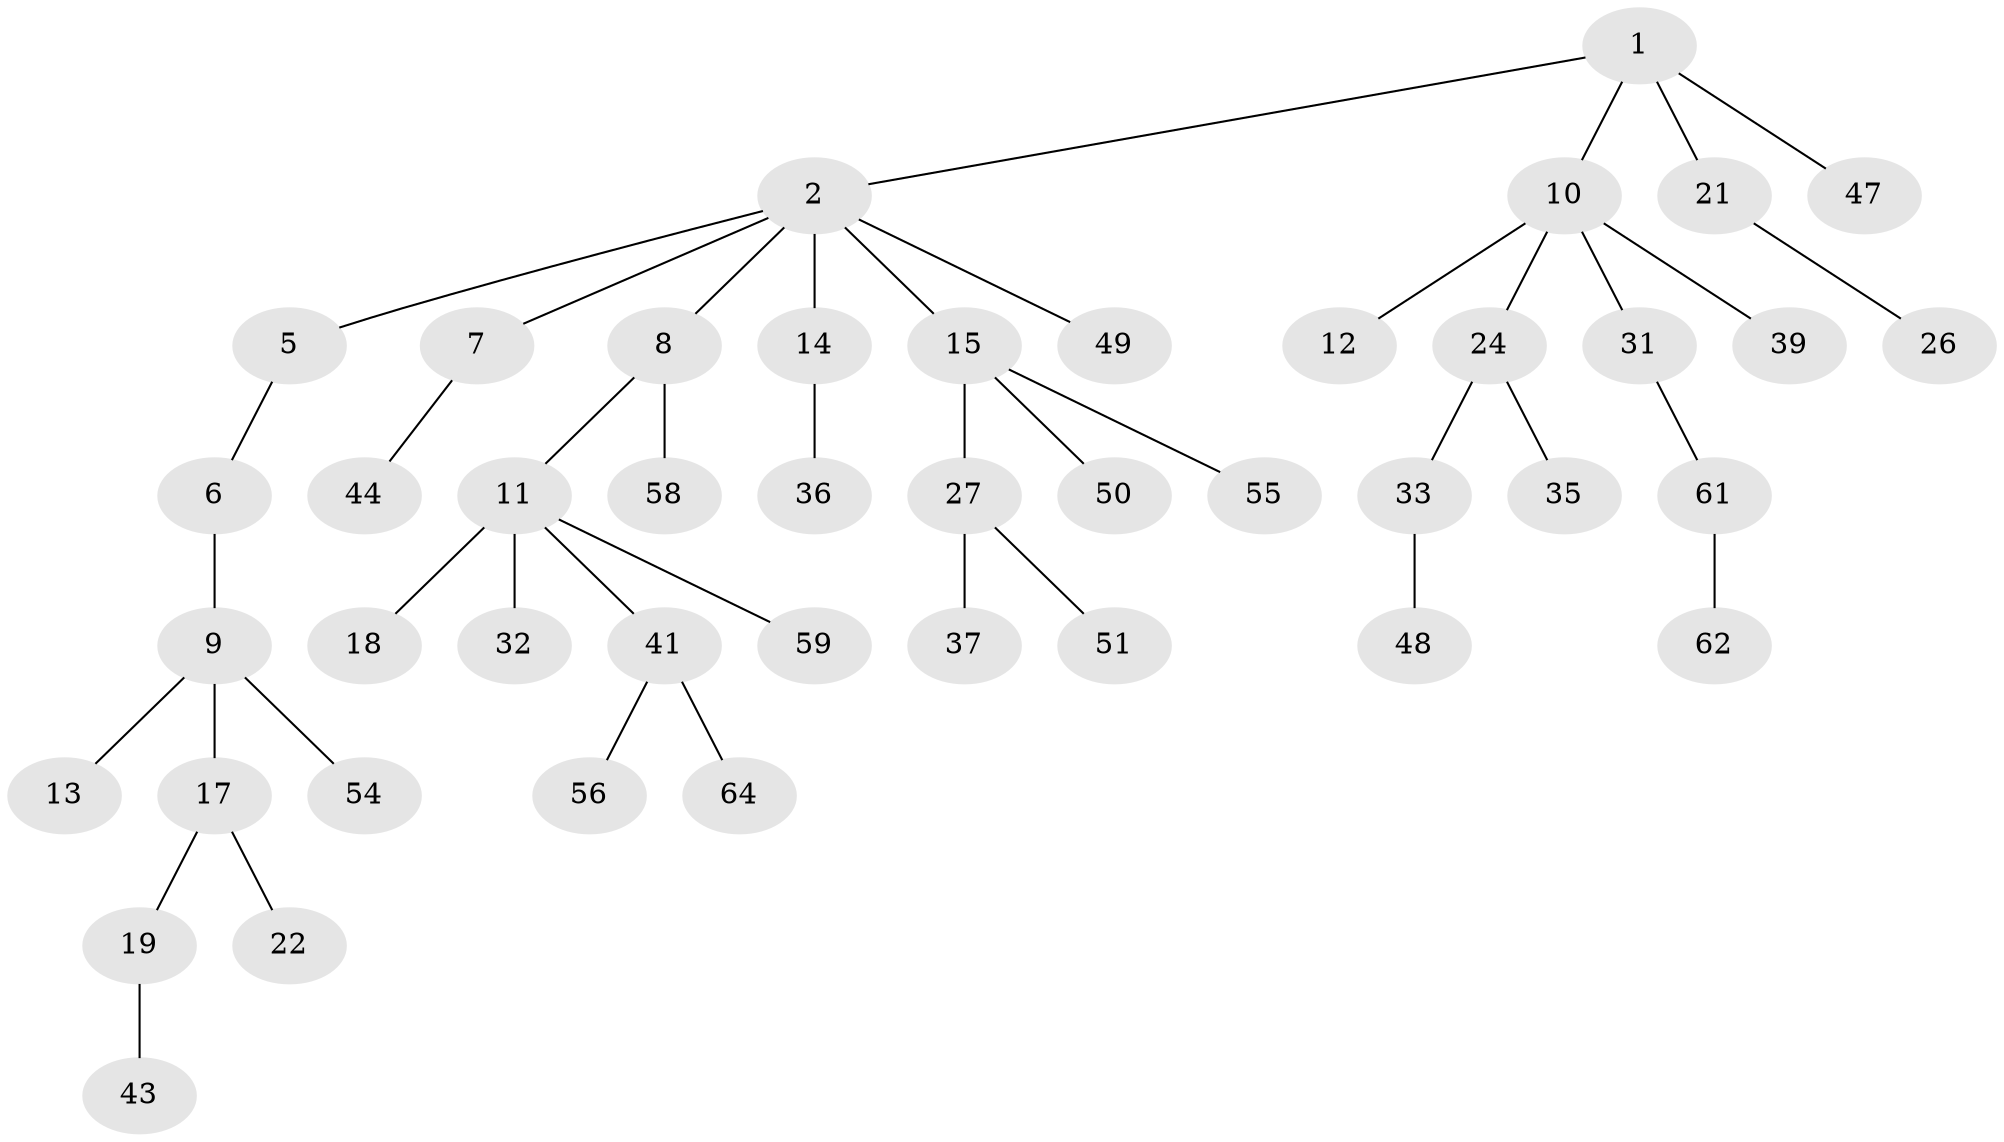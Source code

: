 // Generated by graph-tools (version 1.1) at 2025/24/03/03/25 07:24:07]
// undirected, 44 vertices, 43 edges
graph export_dot {
graph [start="1"]
  node [color=gray90,style=filled];
  1 [super="+4"];
  2 [super="+3"];
  5;
  6;
  7 [super="+20"];
  8 [super="+38"];
  9 [super="+45"];
  10 [super="+42"];
  11 [super="+23"];
  12;
  13;
  14 [super="+46"];
  15 [super="+16"];
  17 [super="+25"];
  18;
  19 [super="+60"];
  21 [super="+28"];
  22;
  24 [super="+29"];
  26;
  27 [super="+30"];
  31 [super="+34"];
  32;
  33 [super="+40"];
  35;
  36;
  37;
  39;
  41 [super="+53"];
  43 [super="+57"];
  44;
  47;
  48;
  49 [super="+63"];
  50;
  51 [super="+52"];
  54;
  55;
  56;
  58;
  59;
  61;
  62;
  64;
  1 -- 2;
  1 -- 10;
  1 -- 21;
  1 -- 47;
  2 -- 8;
  2 -- 49;
  2 -- 5;
  2 -- 7;
  2 -- 14;
  2 -- 15;
  5 -- 6;
  6 -- 9;
  7 -- 44;
  8 -- 11;
  8 -- 58;
  9 -- 13;
  9 -- 17;
  9 -- 54;
  10 -- 12;
  10 -- 24;
  10 -- 31;
  10 -- 39;
  11 -- 18;
  11 -- 32;
  11 -- 59;
  11 -- 41;
  14 -- 36;
  15 -- 27;
  15 -- 50;
  15 -- 55;
  17 -- 19;
  17 -- 22;
  19 -- 43;
  21 -- 26;
  24 -- 35;
  24 -- 33;
  27 -- 37;
  27 -- 51;
  31 -- 61;
  33 -- 48;
  41 -- 64;
  41 -- 56;
  61 -- 62;
}
